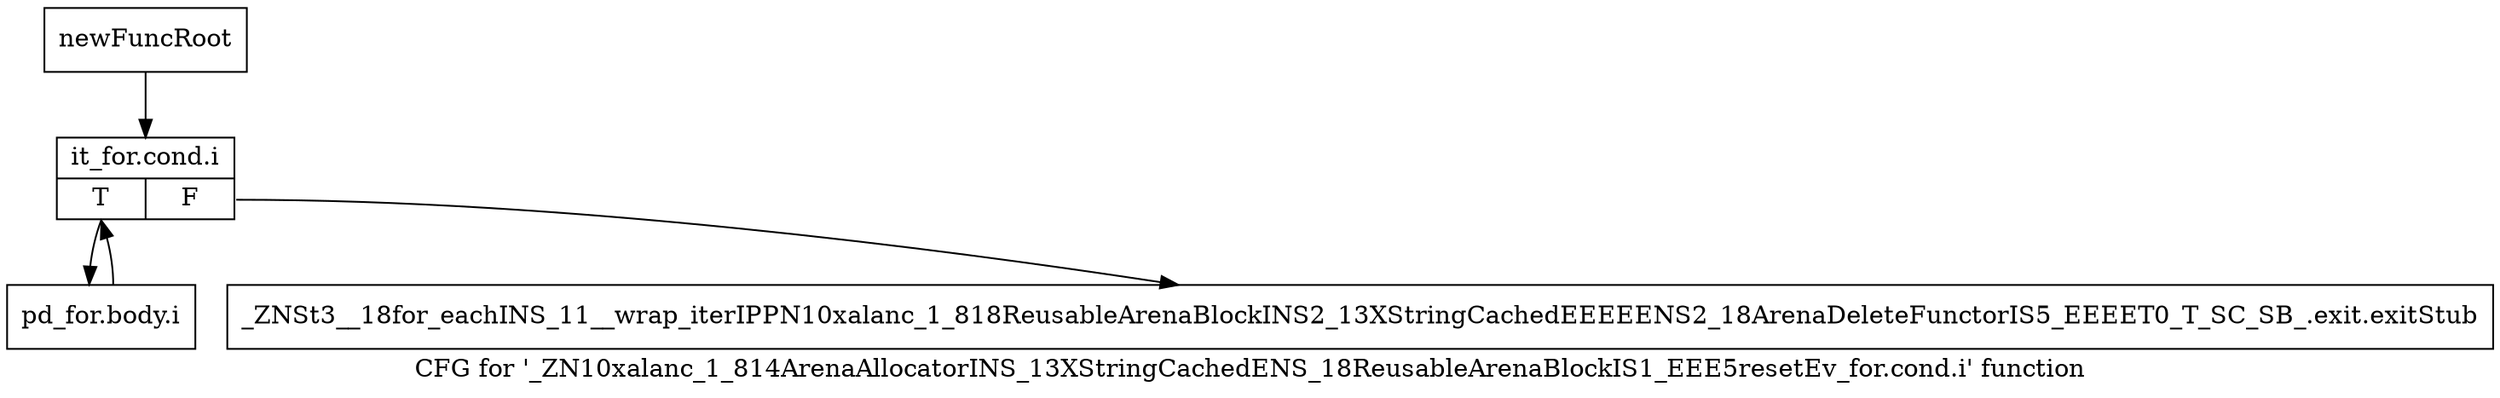 digraph "CFG for '_ZN10xalanc_1_814ArenaAllocatorINS_13XStringCachedENS_18ReusableArenaBlockIS1_EEE5resetEv_for.cond.i' function" {
	label="CFG for '_ZN10xalanc_1_814ArenaAllocatorINS_13XStringCachedENS_18ReusableArenaBlockIS1_EEE5resetEv_for.cond.i' function";

	Node0x9edd3e0 [shape=record,label="{newFuncRoot}"];
	Node0x9edd3e0 -> Node0x9edd480;
	Node0x9edd430 [shape=record,label="{_ZNSt3__18for_eachINS_11__wrap_iterIPPN10xalanc_1_818ReusableArenaBlockINS2_13XStringCachedEEEEENS2_18ArenaDeleteFunctorIS5_EEEET0_T_SC_SB_.exit.exitStub}"];
	Node0x9edd480 [shape=record,label="{it_for.cond.i|{<s0>T|<s1>F}}"];
	Node0x9edd480:s0 -> Node0x9edd4d0;
	Node0x9edd480:s1 -> Node0x9edd430;
	Node0x9edd4d0 [shape=record,label="{pd_for.body.i}"];
	Node0x9edd4d0 -> Node0x9edd480;
}
